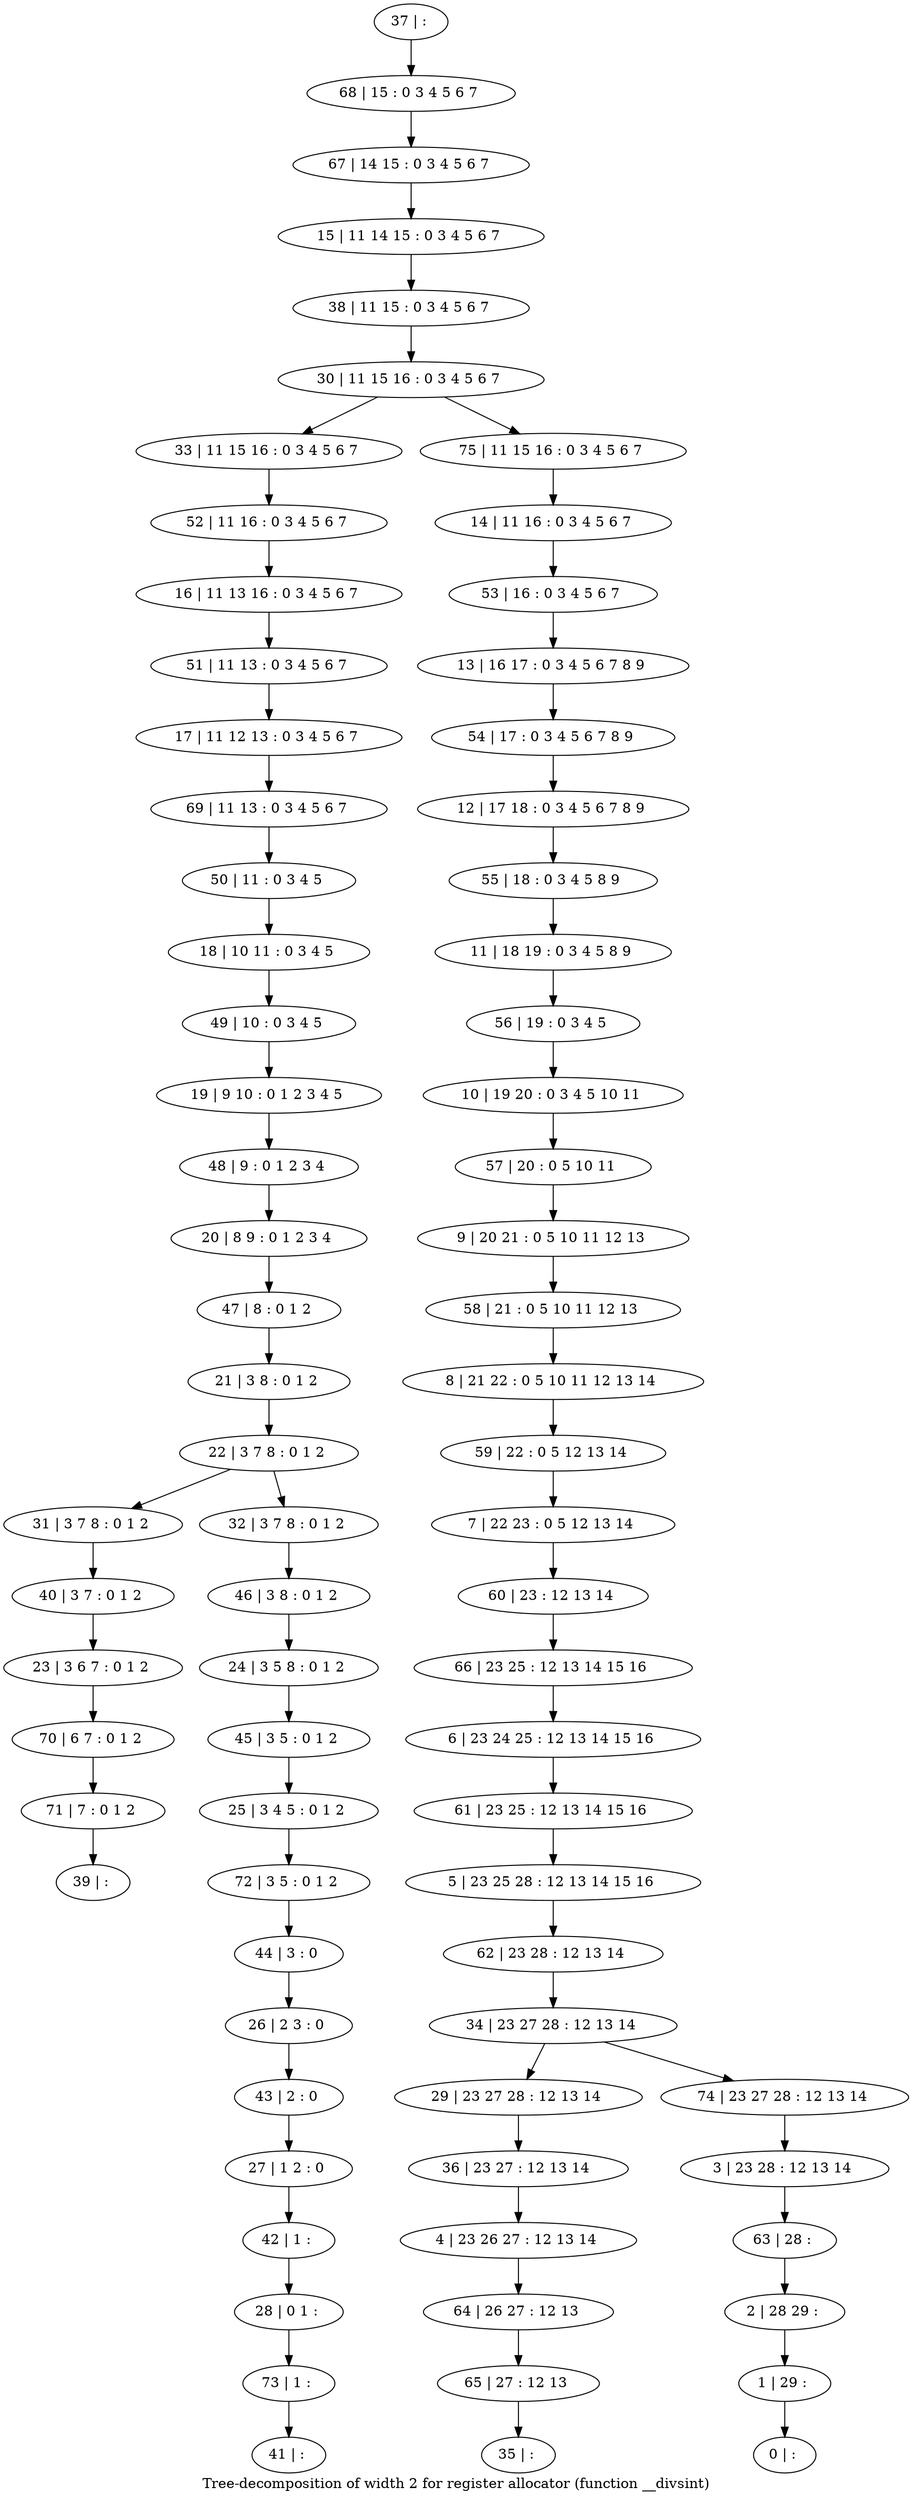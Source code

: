 digraph G {
graph [label="Tree-decomposition of width 2 for register allocator (function __divsint)"]
0[label="0 | : "];
1[label="1 | 29 : "];
2[label="2 | 28 29 : "];
3[label="3 | 23 28 : 12 13 14 "];
4[label="4 | 23 26 27 : 12 13 14 "];
5[label="5 | 23 25 28 : 12 13 14 15 16 "];
6[label="6 | 23 24 25 : 12 13 14 15 16 "];
7[label="7 | 22 23 : 0 5 12 13 14 "];
8[label="8 | 21 22 : 0 5 10 11 12 13 14 "];
9[label="9 | 20 21 : 0 5 10 11 12 13 "];
10[label="10 | 19 20 : 0 3 4 5 10 11 "];
11[label="11 | 18 19 : 0 3 4 5 8 9 "];
12[label="12 | 17 18 : 0 3 4 5 6 7 8 9 "];
13[label="13 | 16 17 : 0 3 4 5 6 7 8 9 "];
14[label="14 | 11 16 : 0 3 4 5 6 7 "];
15[label="15 | 11 14 15 : 0 3 4 5 6 7 "];
16[label="16 | 11 13 16 : 0 3 4 5 6 7 "];
17[label="17 | 11 12 13 : 0 3 4 5 6 7 "];
18[label="18 | 10 11 : 0 3 4 5 "];
19[label="19 | 9 10 : 0 1 2 3 4 5 "];
20[label="20 | 8 9 : 0 1 2 3 4 "];
21[label="21 | 3 8 : 0 1 2 "];
22[label="22 | 3 7 8 : 0 1 2 "];
23[label="23 | 3 6 7 : 0 1 2 "];
24[label="24 | 3 5 8 : 0 1 2 "];
25[label="25 | 3 4 5 : 0 1 2 "];
26[label="26 | 2 3 : 0 "];
27[label="27 | 1 2 : 0 "];
28[label="28 | 0 1 : "];
29[label="29 | 23 27 28 : 12 13 14 "];
30[label="30 | 11 15 16 : 0 3 4 5 6 7 "];
31[label="31 | 3 7 8 : 0 1 2 "];
32[label="32 | 3 7 8 : 0 1 2 "];
33[label="33 | 11 15 16 : 0 3 4 5 6 7 "];
34[label="34 | 23 27 28 : 12 13 14 "];
35[label="35 | : "];
36[label="36 | 23 27 : 12 13 14 "];
37[label="37 | : "];
38[label="38 | 11 15 : 0 3 4 5 6 7 "];
39[label="39 | : "];
40[label="40 | 3 7 : 0 1 2 "];
41[label="41 | : "];
42[label="42 | 1 : "];
43[label="43 | 2 : 0 "];
44[label="44 | 3 : 0 "];
45[label="45 | 3 5 : 0 1 2 "];
46[label="46 | 3 8 : 0 1 2 "];
47[label="47 | 8 : 0 1 2 "];
48[label="48 | 9 : 0 1 2 3 4 "];
49[label="49 | 10 : 0 3 4 5 "];
50[label="50 | 11 : 0 3 4 5 "];
51[label="51 | 11 13 : 0 3 4 5 6 7 "];
52[label="52 | 11 16 : 0 3 4 5 6 7 "];
53[label="53 | 16 : 0 3 4 5 6 7 "];
54[label="54 | 17 : 0 3 4 5 6 7 8 9 "];
55[label="55 | 18 : 0 3 4 5 8 9 "];
56[label="56 | 19 : 0 3 4 5 "];
57[label="57 | 20 : 0 5 10 11 "];
58[label="58 | 21 : 0 5 10 11 12 13 "];
59[label="59 | 22 : 0 5 12 13 14 "];
60[label="60 | 23 : 12 13 14 "];
61[label="61 | 23 25 : 12 13 14 15 16 "];
62[label="62 | 23 28 : 12 13 14 "];
63[label="63 | 28 : "];
64[label="64 | 26 27 : 12 13 "];
65[label="65 | 27 : 12 13 "];
66[label="66 | 23 25 : 12 13 14 15 16 "];
67[label="67 | 14 15 : 0 3 4 5 6 7 "];
68[label="68 | 15 : 0 3 4 5 6 7 "];
69[label="69 | 11 13 : 0 3 4 5 6 7 "];
70[label="70 | 6 7 : 0 1 2 "];
71[label="71 | 7 : 0 1 2 "];
72[label="72 | 3 5 : 0 1 2 "];
73[label="73 | 1 : "];
74[label="74 | 23 27 28 : 12 13 14 "];
75[label="75 | 11 15 16 : 0 3 4 5 6 7 "];
21->22 ;
22->31 ;
22->32 ;
36->4 ;
29->36 ;
40->23 ;
31->40 ;
42->28 ;
27->42 ;
43->27 ;
26->43 ;
44->26 ;
45->25 ;
24->45 ;
46->24 ;
32->46 ;
47->21 ;
20->47 ;
48->20 ;
19->48 ;
49->19 ;
18->49 ;
50->18 ;
51->17 ;
16->51 ;
52->16 ;
33->52 ;
4->64 ;
65->35 ;
64->65 ;
69->50 ;
17->69 ;
23->70 ;
71->39 ;
70->71 ;
72->44 ;
25->72 ;
73->41 ;
28->73 ;
37->68 ;
68->67 ;
67->15 ;
15->38 ;
38->30 ;
14->53 ;
53->13 ;
13->54 ;
54->12 ;
12->55 ;
55->11 ;
11->56 ;
56->10 ;
10->57 ;
57->9 ;
9->58 ;
58->8 ;
8->59 ;
59->7 ;
7->60 ;
60->66 ;
66->6 ;
6->61 ;
61->5 ;
5->62 ;
62->34 ;
3->63 ;
63->2 ;
2->1 ;
1->0 ;
74->3 ;
75->14 ;
34->29 ;
34->74 ;
30->33 ;
30->75 ;
}

